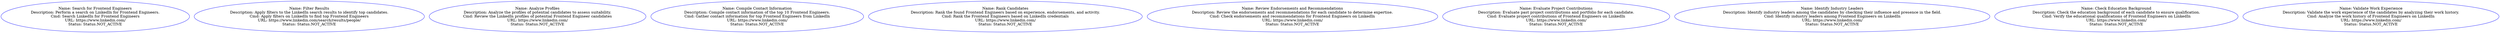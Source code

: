 // Task List
digraph {
	1 [label="Name: Search for Frontend Engineers
Description: Perform a search on LinkedIn for Frontend Engineers.
Cmd: Search LinkedIn for Frontend Engineers
URL: https://www.linkedin.com/
Status: Status.NOT_ACTIVE" color=blue]
	2 [label="Name: Filter Results
Description: Apply filters to the LinkedIn search results to identify top candidates.
Cmd: Apply filters on LinkedIn to find top Frontend Engineers
URL: https://www.linkedin.com/search/results/people/
Status: Status.NOT_ACTIVE" color=blue]
	3 [label="Name: Analyze Profiles
Description: Analyze the profiles of potential candidates to assess suitability.
Cmd: Review the LinkedIn profiles of potential Frontend Engineer candidates
URL: https://www.linkedin.com/
Status: Status.NOT_ACTIVE" color=blue]
	4 [label="Name: Compile Contact Information
Description: Compile contact information of the top 10 Frontend Engineers.
Cmd: Gather contact information for top Frontend Engineers from LinkedIn
URL: https://www.linkedin.com/
Status: Status.NOT_ACTIVE" color=blue]
	5 [label="Name: Rank Candidates
Description: Rank the found Frontend Engineers based on experience, endorsements, and activity.
Cmd: Rank the Frontend Engineers based on LinkedIn credentials
URL: https://www.linkedin.com/
Status: Status.NOT_ACTIVE" color=blue]
	6 [label="Name: Review Endorsements and Recommendations
Description: Review the endorsements and recommendations for each candidate to determine expertise.
Cmd: Check endorsements and recommendations for Frontend Engineers on LinkedIn
URL: https://www.linkedin.com/
Status: Status.NOT_ACTIVE" color=blue]
	7 [label="Name: Evaluate Project Contributions
Description: Evaluate past project contributions and portfolio for each candidate.
Cmd: Evaluate project contributions of Frontend Engineers on LinkedIn
URL: https://www.linkedin.com/
Status: Status.NOT_ACTIVE" color=blue]
	8 [label="Name: Identify Industry Leaders
Description: Identify industry leaders among the candidates by checking their influence and presence in the field.
Cmd: Identify industry leaders among Frontend Engineers on LinkedIn
URL: https://www.linkedin.com/
Status: Status.NOT_ACTIVE" color=blue]
	9 [label="Name: Check Education Background
Description: Check the education background of each candidate to ensure qualification.
Cmd: Verify the educational qualifications of Frontend Engineers on LinkedIn
URL: https://www.linkedin.com/
Status: Status.NOT_ACTIVE" color=blue]
	10 [label="Name: Validate Work Experience
Description: Validate the work experience of the candidates by analyzing their work history.
Cmd: Analyze the work history of Frontend Engineers on LinkedIn
URL: https://www.linkedin.com/
Status: Status.NOT_ACTIVE" color=blue]
}
